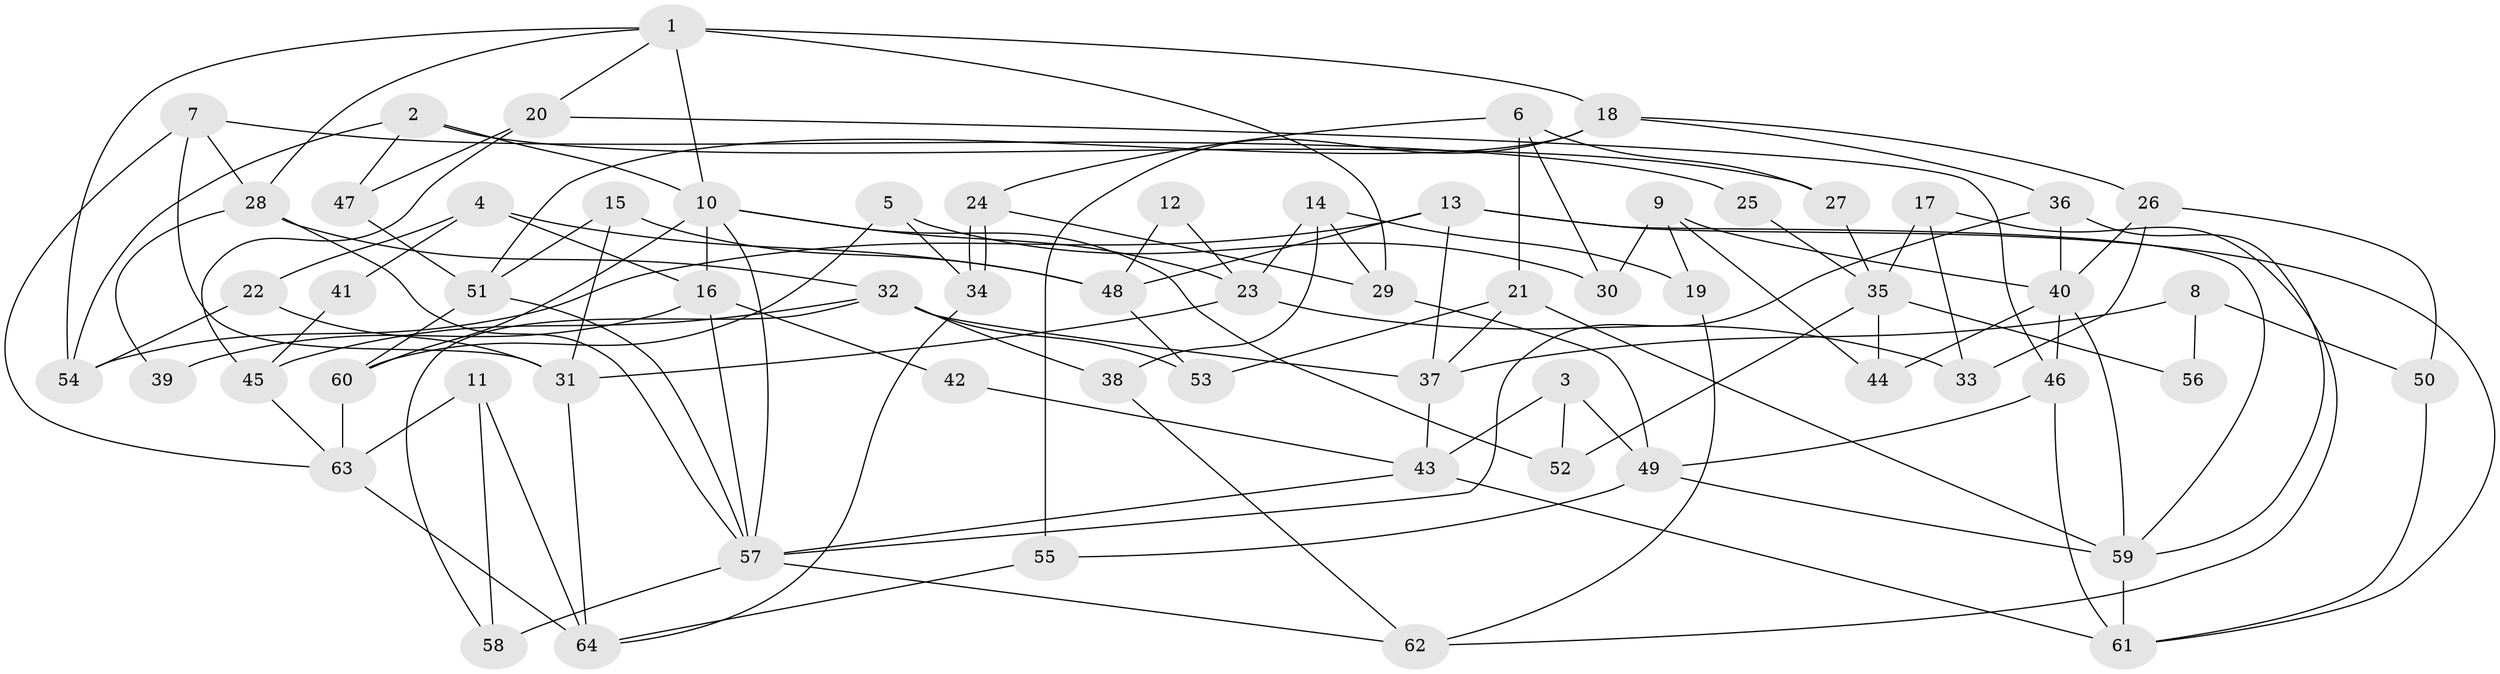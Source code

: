 // Generated by graph-tools (version 1.1) at 2025/14/03/09/25 04:14:58]
// undirected, 64 vertices, 128 edges
graph export_dot {
graph [start="1"]
  node [color=gray90,style=filled];
  1;
  2;
  3;
  4;
  5;
  6;
  7;
  8;
  9;
  10;
  11;
  12;
  13;
  14;
  15;
  16;
  17;
  18;
  19;
  20;
  21;
  22;
  23;
  24;
  25;
  26;
  27;
  28;
  29;
  30;
  31;
  32;
  33;
  34;
  35;
  36;
  37;
  38;
  39;
  40;
  41;
  42;
  43;
  44;
  45;
  46;
  47;
  48;
  49;
  50;
  51;
  52;
  53;
  54;
  55;
  56;
  57;
  58;
  59;
  60;
  61;
  62;
  63;
  64;
  1 -- 20;
  1 -- 54;
  1 -- 10;
  1 -- 18;
  1 -- 28;
  1 -- 29;
  2 -- 10;
  2 -- 47;
  2 -- 27;
  2 -- 54;
  3 -- 43;
  3 -- 49;
  3 -- 52;
  4 -- 48;
  4 -- 22;
  4 -- 16;
  4 -- 41;
  5 -- 34;
  5 -- 60;
  5 -- 30;
  6 -- 27;
  6 -- 21;
  6 -- 24;
  6 -- 30;
  7 -- 28;
  7 -- 31;
  7 -- 25;
  7 -- 63;
  8 -- 50;
  8 -- 37;
  8 -- 56;
  9 -- 30;
  9 -- 40;
  9 -- 19;
  9 -- 44;
  10 -- 16;
  10 -- 23;
  10 -- 52;
  10 -- 57;
  10 -- 60;
  11 -- 63;
  11 -- 64;
  11 -- 58;
  12 -- 48;
  12 -- 23;
  13 -- 37;
  13 -- 61;
  13 -- 48;
  13 -- 54;
  13 -- 59;
  14 -- 19;
  14 -- 29;
  14 -- 23;
  14 -- 38;
  15 -- 51;
  15 -- 31;
  15 -- 48;
  16 -- 57;
  16 -- 39;
  16 -- 42;
  17 -- 62;
  17 -- 35;
  17 -- 33;
  18 -- 36;
  18 -- 26;
  18 -- 51;
  18 -- 55;
  19 -- 62;
  20 -- 45;
  20 -- 46;
  20 -- 47;
  21 -- 37;
  21 -- 53;
  21 -- 59;
  22 -- 31;
  22 -- 54;
  23 -- 31;
  23 -- 33;
  24 -- 34;
  24 -- 34;
  24 -- 29;
  25 -- 35;
  26 -- 33;
  26 -- 40;
  26 -- 50;
  27 -- 35;
  28 -- 57;
  28 -- 32;
  28 -- 39;
  29 -- 49;
  31 -- 64;
  32 -- 58;
  32 -- 37;
  32 -- 38;
  32 -- 45;
  32 -- 53;
  34 -- 64;
  35 -- 44;
  35 -- 52;
  35 -- 56;
  36 -- 59;
  36 -- 40;
  36 -- 57;
  37 -- 43;
  38 -- 62;
  40 -- 59;
  40 -- 44;
  40 -- 46;
  41 -- 45;
  42 -- 43;
  43 -- 61;
  43 -- 57;
  45 -- 63;
  46 -- 49;
  46 -- 61;
  47 -- 51;
  48 -- 53;
  49 -- 59;
  49 -- 55;
  50 -- 61;
  51 -- 57;
  51 -- 60;
  55 -- 64;
  57 -- 58;
  57 -- 62;
  59 -- 61;
  60 -- 63;
  63 -- 64;
}
